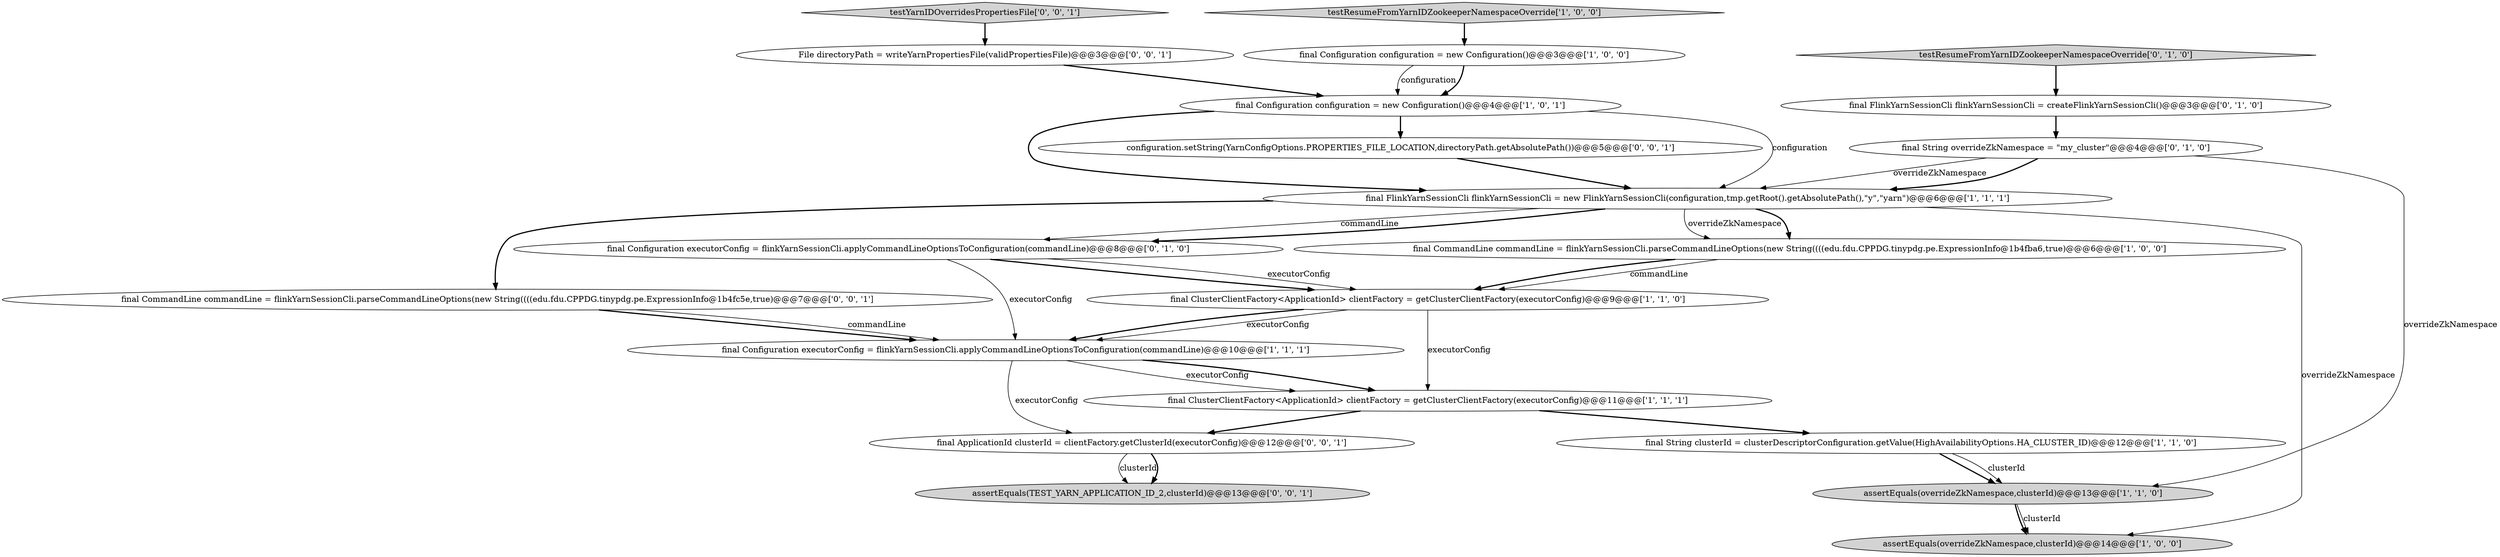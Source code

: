 digraph {
0 [style = filled, label = "final Configuration configuration = new Configuration()@@@3@@@['1', '0', '0']", fillcolor = white, shape = ellipse image = "AAA0AAABBB1BBB"];
20 [style = filled, label = "final ApplicationId clusterId = clientFactory.getClusterId(executorConfig)@@@12@@@['0', '0', '1']", fillcolor = white, shape = ellipse image = "AAA0AAABBB3BBB"];
8 [style = filled, label = "final Configuration configuration = new Configuration()@@@4@@@['1', '0', '1']", fillcolor = white, shape = ellipse image = "AAA0AAABBB1BBB"];
6 [style = filled, label = "final String clusterId = clusterDescriptorConfiguration.getValue(HighAvailabilityOptions.HA_CLUSTER_ID)@@@12@@@['1', '1', '0']", fillcolor = white, shape = ellipse image = "AAA0AAABBB1BBB"];
19 [style = filled, label = "File directoryPath = writeYarnPropertiesFile(validPropertiesFile)@@@3@@@['0', '0', '1']", fillcolor = white, shape = ellipse image = "AAA0AAABBB3BBB"];
11 [style = filled, label = "final Configuration executorConfig = flinkYarnSessionCli.applyCommandLineOptionsToConfiguration(commandLine)@@@8@@@['0', '1', '0']", fillcolor = white, shape = ellipse image = "AAA0AAABBB2BBB"];
10 [style = filled, label = "testResumeFromYarnIDZookeeperNamespaceOverride['1', '0', '0']", fillcolor = lightgray, shape = diamond image = "AAA0AAABBB1BBB"];
17 [style = filled, label = "configuration.setString(YarnConfigOptions.PROPERTIES_FILE_LOCATION,directoryPath.getAbsolutePath())@@@5@@@['0', '0', '1']", fillcolor = white, shape = ellipse image = "AAA0AAABBB3BBB"];
15 [style = filled, label = "assertEquals(TEST_YARN_APPLICATION_ID_2,clusterId)@@@13@@@['0', '0', '1']", fillcolor = lightgray, shape = ellipse image = "AAA0AAABBB3BBB"];
16 [style = filled, label = "testYarnIDOverridesPropertiesFile['0', '0', '1']", fillcolor = lightgray, shape = diamond image = "AAA0AAABBB3BBB"];
12 [style = filled, label = "final FlinkYarnSessionCli flinkYarnSessionCli = createFlinkYarnSessionCli()@@@3@@@['0', '1', '0']", fillcolor = white, shape = ellipse image = "AAA0AAABBB2BBB"];
4 [style = filled, label = "final FlinkYarnSessionCli flinkYarnSessionCli = new FlinkYarnSessionCli(configuration,tmp.getRoot().getAbsolutePath(),\"y\",\"yarn\")@@@6@@@['1', '1', '1']", fillcolor = white, shape = ellipse image = "AAA0AAABBB1BBB"];
13 [style = filled, label = "final String overrideZkNamespace = \"my_cluster\"@@@4@@@['0', '1', '0']", fillcolor = white, shape = ellipse image = "AAA0AAABBB2BBB"];
14 [style = filled, label = "testResumeFromYarnIDZookeeperNamespaceOverride['0', '1', '0']", fillcolor = lightgray, shape = diamond image = "AAA0AAABBB2BBB"];
7 [style = filled, label = "final Configuration executorConfig = flinkYarnSessionCli.applyCommandLineOptionsToConfiguration(commandLine)@@@10@@@['1', '1', '1']", fillcolor = white, shape = ellipse image = "AAA0AAABBB1BBB"];
9 [style = filled, label = "final ClusterClientFactory<ApplicationId> clientFactory = getClusterClientFactory(executorConfig)@@@9@@@['1', '1', '0']", fillcolor = white, shape = ellipse image = "AAA0AAABBB1BBB"];
5 [style = filled, label = "final ClusterClientFactory<ApplicationId> clientFactory = getClusterClientFactory(executorConfig)@@@11@@@['1', '1', '1']", fillcolor = white, shape = ellipse image = "AAA0AAABBB1BBB"];
18 [style = filled, label = "final CommandLine commandLine = flinkYarnSessionCli.parseCommandLineOptions(new String((((edu.fdu.CPPDG.tinypdg.pe.ExpressionInfo@1b4fc5e,true)@@@7@@@['0', '0', '1']", fillcolor = white, shape = ellipse image = "AAA0AAABBB3BBB"];
1 [style = filled, label = "final CommandLine commandLine = flinkYarnSessionCli.parseCommandLineOptions(new String((((edu.fdu.CPPDG.tinypdg.pe.ExpressionInfo@1b4fba6,true)@@@6@@@['1', '0', '0']", fillcolor = white, shape = ellipse image = "AAA0AAABBB1BBB"];
3 [style = filled, label = "assertEquals(overrideZkNamespace,clusterId)@@@13@@@['1', '1', '0']", fillcolor = lightgray, shape = ellipse image = "AAA0AAABBB1BBB"];
2 [style = filled, label = "assertEquals(overrideZkNamespace,clusterId)@@@14@@@['1', '0', '0']", fillcolor = lightgray, shape = ellipse image = "AAA0AAABBB1BBB"];
6->3 [style = bold, label=""];
11->9 [style = solid, label="executorConfig"];
1->9 [style = solid, label="commandLine"];
4->11 [style = solid, label="commandLine"];
3->2 [style = solid, label="clusterId"];
5->20 [style = bold, label=""];
4->1 [style = solid, label="overrideZkNamespace"];
9->7 [style = solid, label="executorConfig"];
13->4 [style = solid, label="overrideZkNamespace"];
0->8 [style = solid, label="configuration"];
4->18 [style = bold, label=""];
7->5 [style = solid, label="executorConfig"];
9->7 [style = bold, label=""];
11->9 [style = bold, label=""];
16->19 [style = bold, label=""];
20->15 [style = solid, label="clusterId"];
19->8 [style = bold, label=""];
1->9 [style = bold, label=""];
6->3 [style = solid, label="clusterId"];
8->17 [style = bold, label=""];
12->13 [style = bold, label=""];
4->2 [style = solid, label="overrideZkNamespace"];
7->5 [style = bold, label=""];
8->4 [style = solid, label="configuration"];
5->6 [style = bold, label=""];
9->5 [style = solid, label="executorConfig"];
3->2 [style = bold, label=""];
13->3 [style = solid, label="overrideZkNamespace"];
14->12 [style = bold, label=""];
10->0 [style = bold, label=""];
0->8 [style = bold, label=""];
4->1 [style = bold, label=""];
8->4 [style = bold, label=""];
7->20 [style = solid, label="executorConfig"];
18->7 [style = bold, label=""];
4->11 [style = bold, label=""];
18->7 [style = solid, label="commandLine"];
20->15 [style = bold, label=""];
11->7 [style = solid, label="executorConfig"];
17->4 [style = bold, label=""];
13->4 [style = bold, label=""];
}
